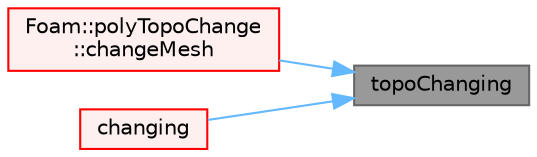 digraph "topoChanging"
{
 // LATEX_PDF_SIZE
  bgcolor="transparent";
  edge [fontname=Helvetica,fontsize=10,labelfontname=Helvetica,labelfontsize=10];
  node [fontname=Helvetica,fontsize=10,shape=box,height=0.2,width=0.4];
  rankdir="RL";
  Node1 [id="Node000001",label="topoChanging",height=0.2,width=0.4,color="gray40", fillcolor="grey60", style="filled", fontcolor="black",tooltip=" "];
  Node1 -> Node2 [id="edge1_Node000001_Node000002",dir="back",color="steelblue1",style="solid",tooltip=" "];
  Node2 [id="Node000002",label="Foam::polyTopoChange\l::changeMesh",height=0.2,width=0.4,color="red", fillcolor="#FFF0F0", style="filled",URL="$classFoam_1_1polyTopoChange.html#aadea253a54827c1e9ba3edf6deb58fe8",tooltip=" "];
  Node1 -> Node22 [id="edge2_Node000001_Node000022",dir="back",color="steelblue1",style="solid",tooltip=" "];
  Node22 [id="Node000022",label="changing",height=0.2,width=0.4,color="red", fillcolor="#FFF0F0", style="filled",URL="$classFoam_1_1polyMesh.html#ad4b56d5068bad013e69d825603dd58e5",tooltip=" "];
}
